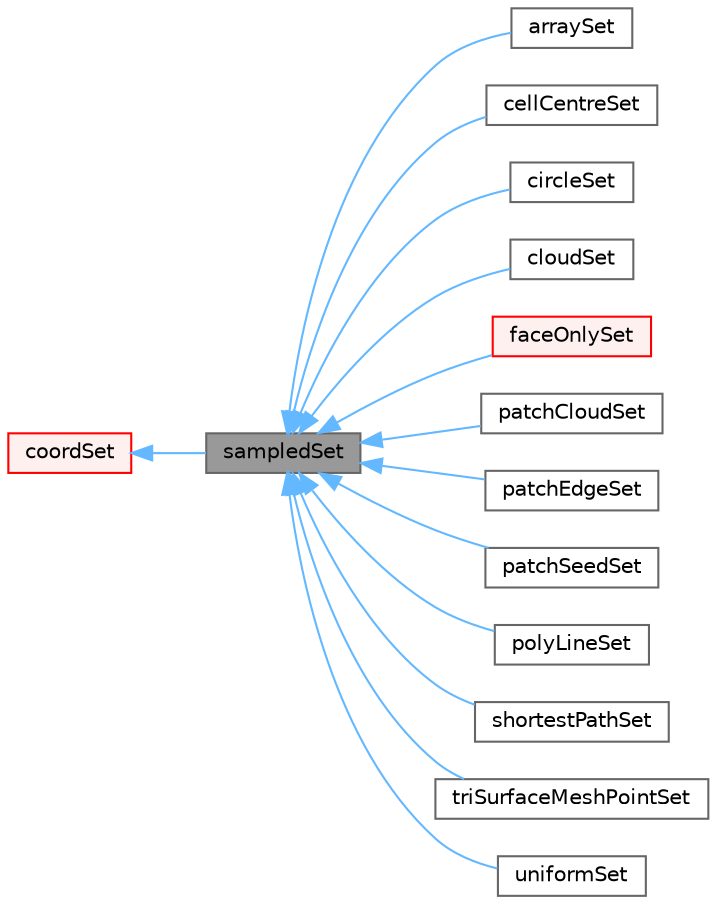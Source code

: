 digraph "sampledSet"
{
 // LATEX_PDF_SIZE
  bgcolor="transparent";
  edge [fontname=Helvetica,fontsize=10,labelfontname=Helvetica,labelfontsize=10];
  node [fontname=Helvetica,fontsize=10,shape=box,height=0.2,width=0.4];
  rankdir="LR";
  Node1 [id="Node000001",label="sampledSet",height=0.2,width=0.4,color="gray40", fillcolor="grey60", style="filled", fontcolor="black",tooltip="Holds list of sampling points which is filled at construction time. Various implementations of this b..."];
  Node2 -> Node1 [id="edge1_Node000001_Node000002",dir="back",color="steelblue1",style="solid",tooltip=" "];
  Node2 [id="Node000002",label="coordSet",height=0.2,width=0.4,color="red", fillcolor="#FFF0F0", style="filled",URL="$classFoam_1_1coordSet.html",tooltip="Holds list of sampling positions."];
  Node1 -> Node12 [id="edge2_Node000001_Node000012",dir="back",color="steelblue1",style="solid",tooltip=" "];
  Node12 [id="Node000012",label="arraySet",height=0.2,width=0.4,color="gray40", fillcolor="white", style="filled",URL="$classFoam_1_1arraySet.html",tooltip="Specifies an x,y,z array of uniformly distributed sampling points."];
  Node1 -> Node13 [id="edge3_Node000001_Node000013",dir="back",color="steelblue1",style="solid",tooltip=" "];
  Node13 [id="Node000013",label="cellCentreSet",height=0.2,width=0.4,color="gray40", fillcolor="white", style="filled",URL="$classFoam_1_1cellCentreSet.html",tooltip="A sampleSet based on cell centres."];
  Node1 -> Node14 [id="edge4_Node000001_Node000014",dir="back",color="steelblue1",style="solid",tooltip=" "];
  Node14 [id="Node000014",label="circleSet",height=0.2,width=0.4,color="gray40", fillcolor="white", style="filled",URL="$classFoam_1_1circleSet.html",tooltip="Samples along a circular path."];
  Node1 -> Node15 [id="edge5_Node000001_Node000015",dir="back",color="steelblue1",style="solid",tooltip=" "];
  Node15 [id="Node000015",label="cloudSet",height=0.2,width=0.4,color="gray40", fillcolor="white", style="filled",URL="$classFoam_1_1cloudSet.html",tooltip="Samples at arbitrary locations with a volume mesh."];
  Node1 -> Node16 [id="edge6_Node000001_Node000016",dir="back",color="steelblue1",style="solid",tooltip=" "];
  Node16 [id="Node000016",label="faceOnlySet",height=0.2,width=0.4,color="red", fillcolor="#FFF0F0", style="filled",URL="$classFoam_1_1faceOnlySet.html",tooltip="Sample on faces along a specified path."];
  Node1 -> Node19 [id="edge7_Node000001_Node000019",dir="back",color="steelblue1",style="solid",tooltip=" "];
  Node19 [id="Node000019",label="patchCloudSet",height=0.2,width=0.4,color="gray40", fillcolor="white", style="filled",URL="$classFoam_1_1patchCloudSet.html",tooltip="Like Foam::cloudSet but samples nearest patch face."];
  Node1 -> Node20 [id="edge8_Node000001_Node000020",dir="back",color="steelblue1",style="solid",tooltip=" "];
  Node20 [id="Node000020",label="patchEdgeSet",height=0.2,width=0.4,color="gray40", fillcolor="white", style="filled",URL="$classFoam_1_1patchEdgeSet.html",tooltip="Like Foam::uniformSet but samples patch edges."];
  Node1 -> Node21 [id="edge9_Node000001_Node000021",dir="back",color="steelblue1",style="solid",tooltip=" "];
  Node21 [id="Node000021",label="patchSeedSet",height=0.2,width=0.4,color="gray40", fillcolor="white", style="filled",URL="$classFoam_1_1patchSeedSet.html",tooltip="Initialises points on or just off patch."];
  Node1 -> Node22 [id="edge10_Node000001_Node000022",dir="back",color="steelblue1",style="solid",tooltip=" "];
  Node22 [id="Node000022",label="polyLineSet",height=0.2,width=0.4,color="gray40", fillcolor="white", style="filled",URL="$classFoam_1_1polyLineSet.html",tooltip="Sample along poly line defined by a list of points (knots)"];
  Node1 -> Node23 [id="edge11_Node000001_Node000023",dir="back",color="steelblue1",style="solid",tooltip=" "];
  Node23 [id="Node000023",label="shortestPathSet",height=0.2,width=0.4,color="gray40", fillcolor="white", style="filled",URL="$classFoam_1_1shortestPathSet.html",tooltip="Finds shortest path (in terms of cell centres) to walk on mesh from any point in insidePoints to any ..."];
  Node1 -> Node24 [id="edge12_Node000001_Node000024",dir="back",color="steelblue1",style="solid",tooltip=" "];
  Node24 [id="Node000024",label="triSurfaceMeshPointSet",height=0.2,width=0.4,color="gray40", fillcolor="white", style="filled",URL="$classFoam_1_1triSurfaceMeshPointSet.html",tooltip="A sampleSet from all points of a triSurfaceMesh."];
  Node1 -> Node25 [id="edge13_Node000001_Node000025",dir="back",color="steelblue1",style="solid",tooltip=" "];
  Node25 [id="Node000025",label="uniformSet",height=0.2,width=0.4,color="gray40", fillcolor="white", style="filled",URL="$classFoam_1_1uniformSet.html",tooltip="A sampler type which provides a uniform distribution of nPoints sample locations along a straight lin..."];
}

